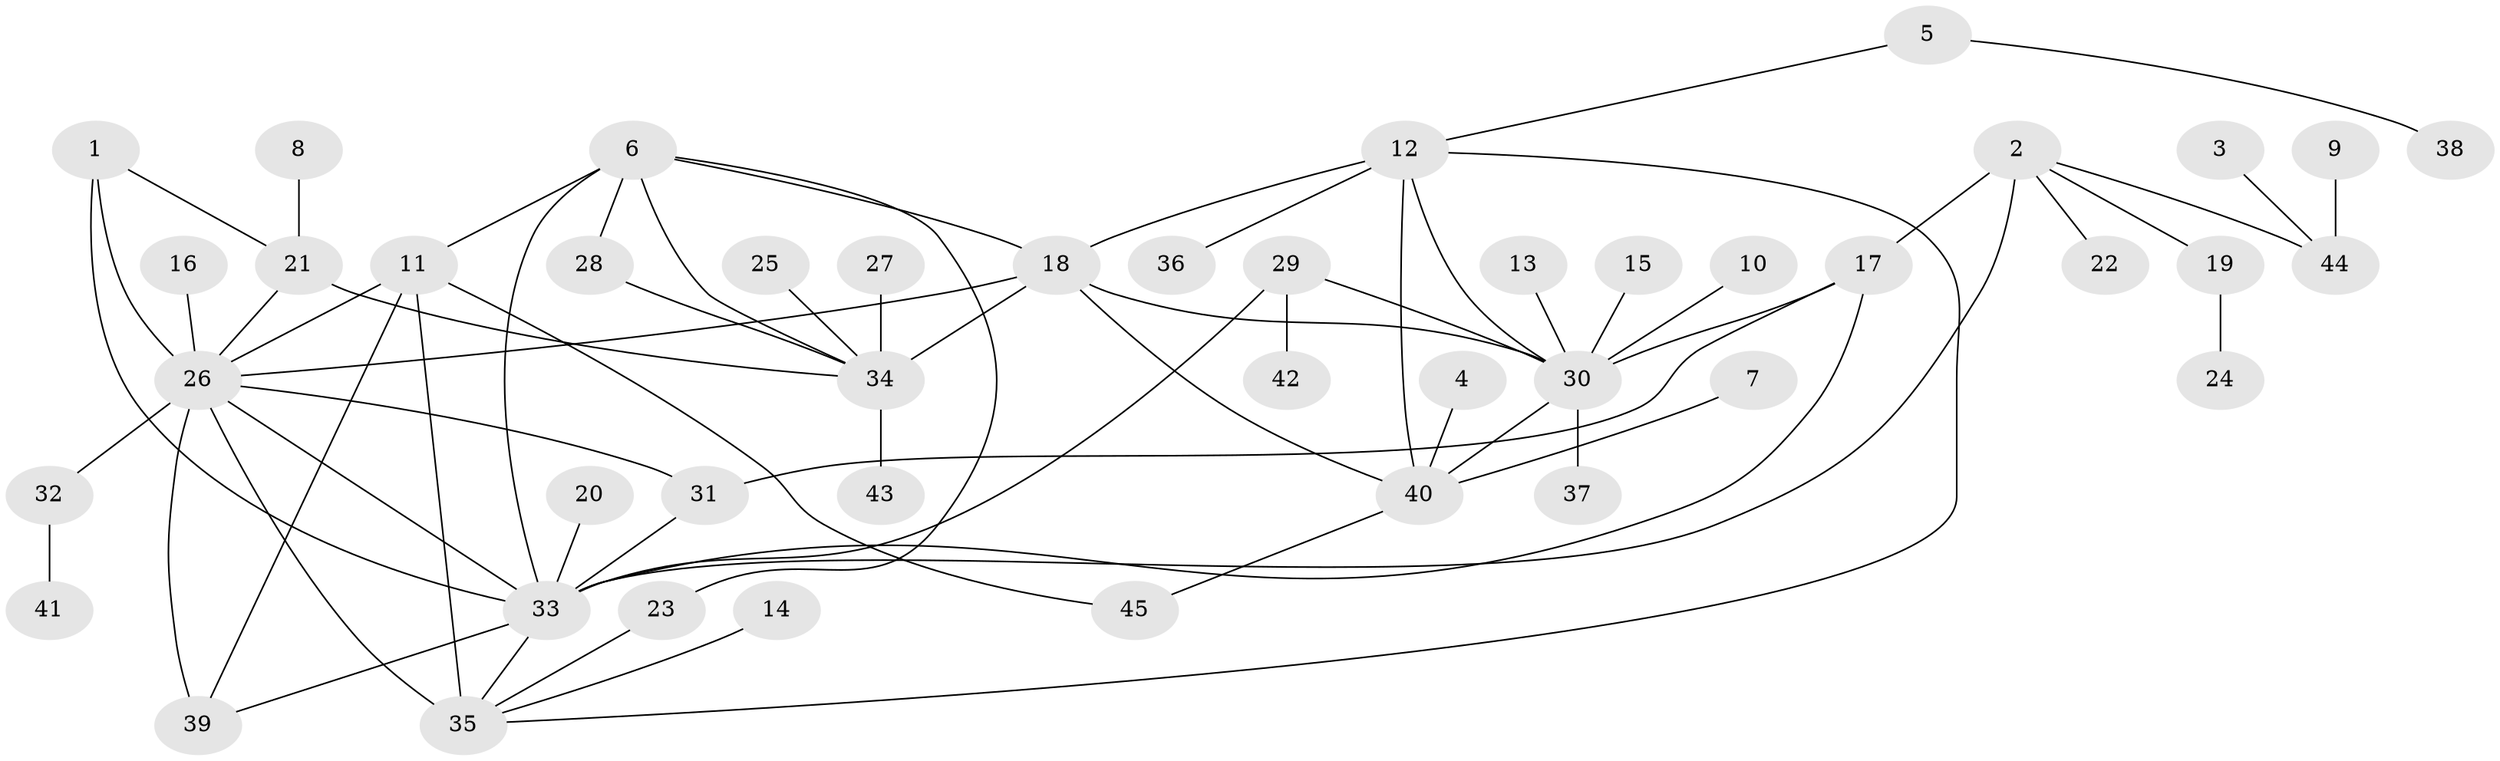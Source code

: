 // original degree distribution, {4: 0.06741573033707865, 3: 0.0449438202247191, 9: 0.02247191011235955, 6: 0.056179775280898875, 11: 0.02247191011235955, 5: 0.056179775280898875, 7: 0.033707865168539325, 8: 0.011235955056179775, 2: 0.19101123595505617, 1: 0.4943820224719101}
// Generated by graph-tools (version 1.1) at 2025/26/03/09/25 03:26:47]
// undirected, 45 vertices, 66 edges
graph export_dot {
graph [start="1"]
  node [color=gray90,style=filled];
  1;
  2;
  3;
  4;
  5;
  6;
  7;
  8;
  9;
  10;
  11;
  12;
  13;
  14;
  15;
  16;
  17;
  18;
  19;
  20;
  21;
  22;
  23;
  24;
  25;
  26;
  27;
  28;
  29;
  30;
  31;
  32;
  33;
  34;
  35;
  36;
  37;
  38;
  39;
  40;
  41;
  42;
  43;
  44;
  45;
  1 -- 21 [weight=2.0];
  1 -- 26 [weight=2.0];
  1 -- 33 [weight=1.0];
  2 -- 17 [weight=2.0];
  2 -- 19 [weight=1.0];
  2 -- 22 [weight=1.0];
  2 -- 33 [weight=2.0];
  2 -- 44 [weight=1.0];
  3 -- 44 [weight=1.0];
  4 -- 40 [weight=1.0];
  5 -- 12 [weight=1.0];
  5 -- 38 [weight=1.0];
  6 -- 11 [weight=1.0];
  6 -- 18 [weight=1.0];
  6 -- 23 [weight=1.0];
  6 -- 28 [weight=2.0];
  6 -- 33 [weight=1.0];
  6 -- 34 [weight=2.0];
  7 -- 40 [weight=1.0];
  8 -- 21 [weight=1.0];
  9 -- 44 [weight=1.0];
  10 -- 30 [weight=1.0];
  11 -- 26 [weight=1.0];
  11 -- 35 [weight=2.0];
  11 -- 39 [weight=1.0];
  11 -- 45 [weight=1.0];
  12 -- 18 [weight=1.0];
  12 -- 30 [weight=1.0];
  12 -- 35 [weight=1.0];
  12 -- 36 [weight=1.0];
  12 -- 40 [weight=1.0];
  13 -- 30 [weight=1.0];
  14 -- 35 [weight=1.0];
  15 -- 30 [weight=1.0];
  16 -- 26 [weight=1.0];
  17 -- 30 [weight=1.0];
  17 -- 31 [weight=1.0];
  17 -- 33 [weight=1.0];
  18 -- 26 [weight=1.0];
  18 -- 30 [weight=1.0];
  18 -- 34 [weight=2.0];
  18 -- 40 [weight=1.0];
  19 -- 24 [weight=1.0];
  20 -- 33 [weight=1.0];
  21 -- 26 [weight=1.0];
  21 -- 34 [weight=1.0];
  23 -- 35 [weight=1.0];
  25 -- 34 [weight=1.0];
  26 -- 31 [weight=1.0];
  26 -- 32 [weight=1.0];
  26 -- 33 [weight=1.0];
  26 -- 35 [weight=2.0];
  26 -- 39 [weight=1.0];
  27 -- 34 [weight=1.0];
  28 -- 34 [weight=1.0];
  29 -- 30 [weight=1.0];
  29 -- 33 [weight=1.0];
  29 -- 42 [weight=1.0];
  30 -- 37 [weight=1.0];
  30 -- 40 [weight=1.0];
  31 -- 33 [weight=1.0];
  32 -- 41 [weight=1.0];
  33 -- 35 [weight=1.0];
  33 -- 39 [weight=1.0];
  34 -- 43 [weight=1.0];
  40 -- 45 [weight=1.0];
}
